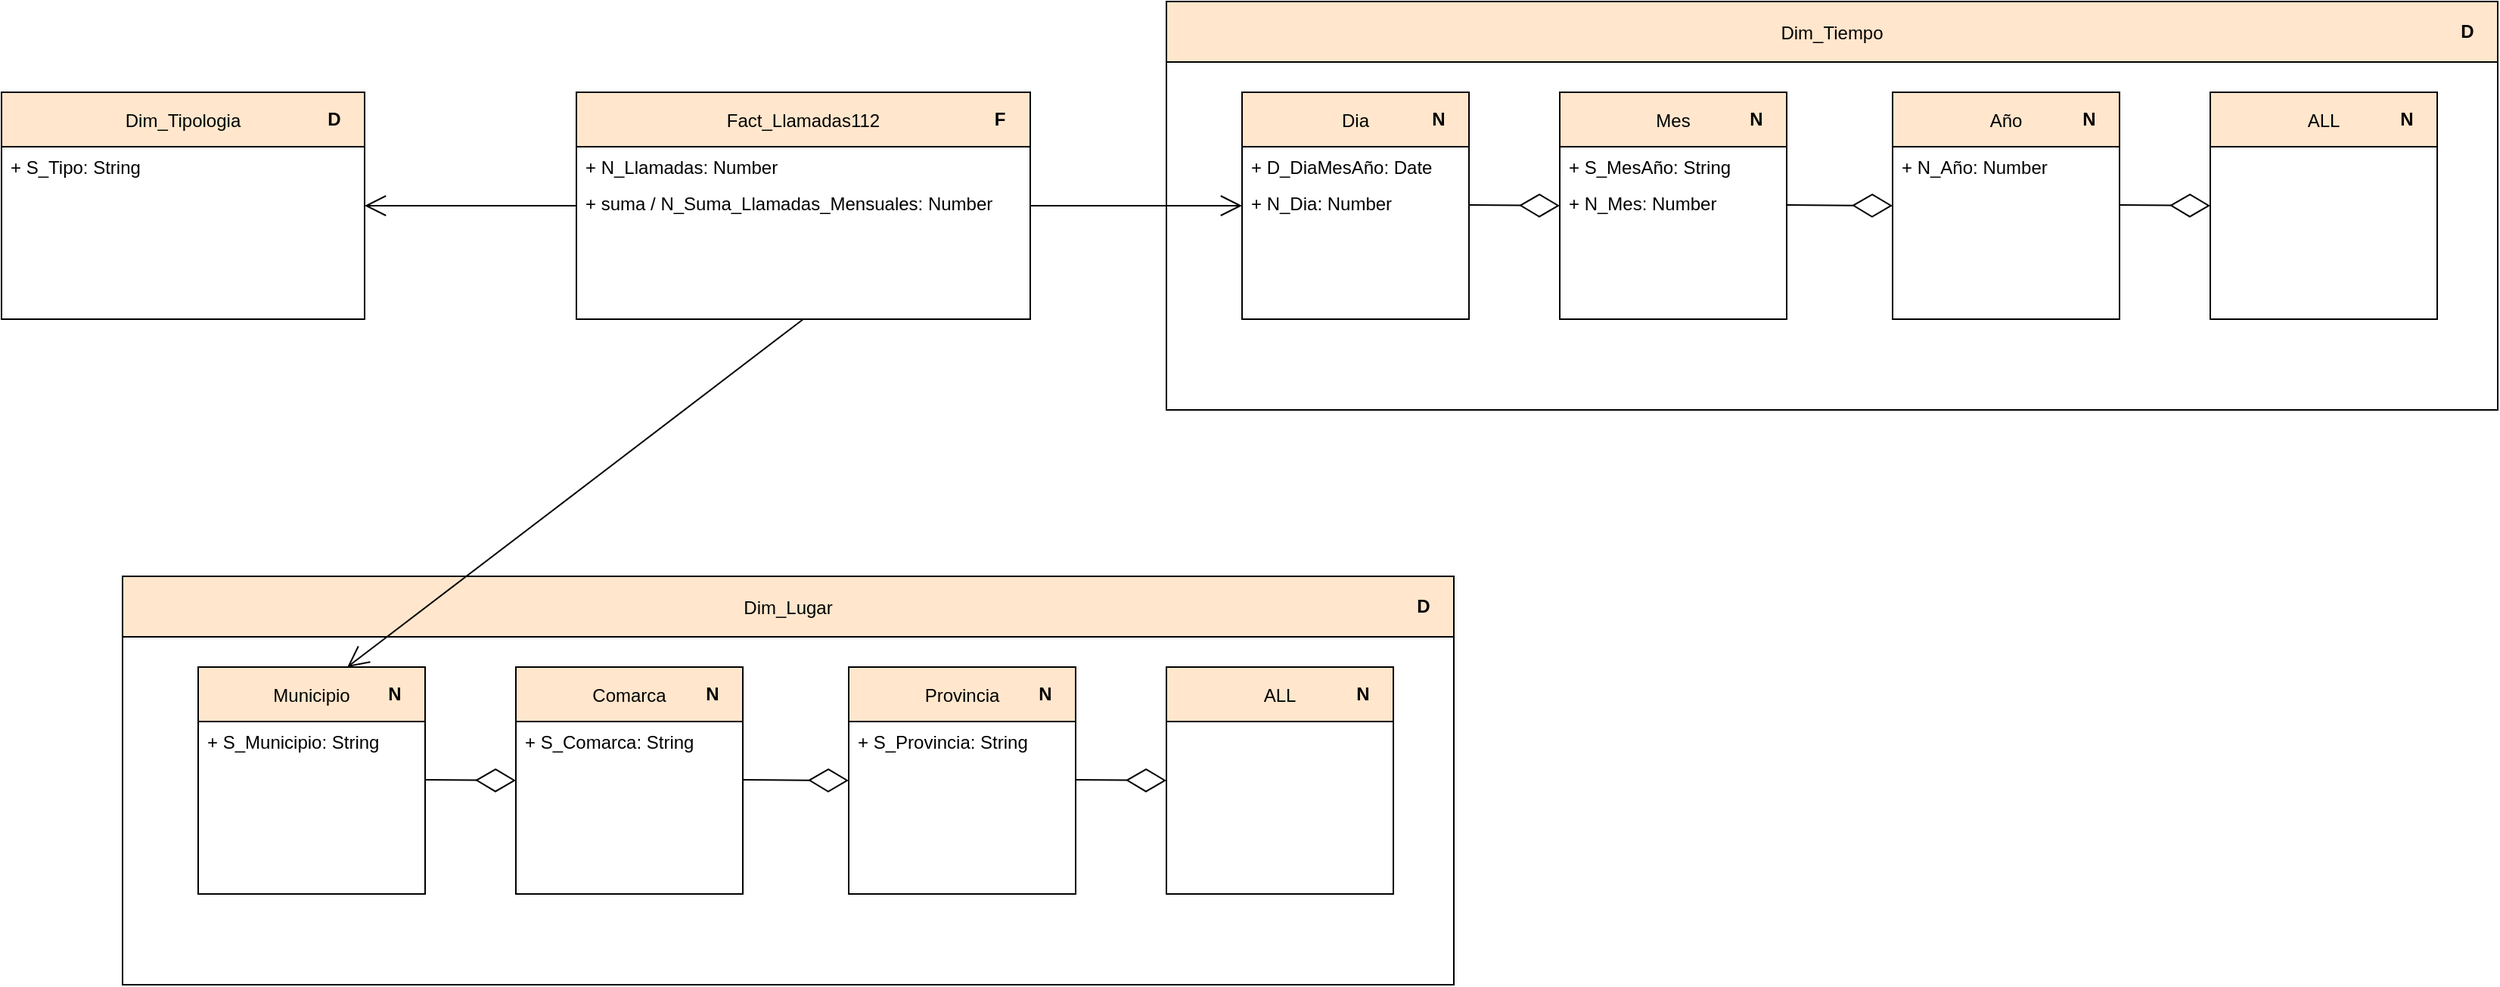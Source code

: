 <mxfile version="14.5.8" type="device" pages="2"><diagram id="H6MYI0yBxrMWSZb5h5Yo" name="Page-1"><mxGraphModel dx="2858" dy="1189" grid="1" gridSize="10" guides="1" tooltips="1" connect="1" arrows="1" fold="1" page="1" pageScale="1" pageWidth="827" pageHeight="1169" math="0" shadow="0"><root><mxCell id="0"/><mxCell id="1" parent="0"/><mxCell id="MbLJfP6k3wmLxdEg1Fj_-20" value="" style="rounded=0;whiteSpace=wrap;html=1;" parent="1" vertex="1"><mxGeometry x="330" y="390" width="300" height="150" as="geometry"/></mxCell><mxCell id="MbLJfP6k3wmLxdEg1Fj_-22" value="Fact_Llamadas112" style="text;align=center;fontStyle=0;verticalAlign=middle;spacingLeft=3;spacingRight=3;rotatable=0;points=[[0,0.5],[1,0.5]];portConstraint=eastwest;fillColor=#ffe6cc;strokeColor=#000000;" parent="1" vertex="1"><mxGeometry x="330" y="390" width="300" height="36" as="geometry"/></mxCell><mxCell id="MbLJfP6k3wmLxdEg1Fj_-24" value="F" style="text;html=1;strokeColor=none;fillColor=none;align=center;verticalAlign=middle;whiteSpace=wrap;rounded=0;fontStyle=1" parent="1" vertex="1"><mxGeometry x="590" y="398" width="40" height="20" as="geometry"/></mxCell><mxCell id="MbLJfP6k3wmLxdEg1Fj_-26" value="" style="rounded=0;whiteSpace=wrap;html=1;" parent="1" vertex="1"><mxGeometry x="720" y="330" width="880" height="270" as="geometry"/></mxCell><mxCell id="MbLJfP6k3wmLxdEg1Fj_-27" value="Dim_Tiempo" style="text;align=center;fontStyle=0;verticalAlign=middle;spacingLeft=3;spacingRight=3;rotatable=0;points=[[0,0.5],[1,0.5]];portConstraint=eastwest;labelBorderColor=none;fillColor=#ffe6cc;strokeColor=#000000;" parent="1" vertex="1"><mxGeometry x="720" y="330" width="880" height="40" as="geometry"/></mxCell><mxCell id="MbLJfP6k3wmLxdEg1Fj_-29" value="D" style="text;html=1;strokeColor=none;fillColor=none;align=center;verticalAlign=middle;whiteSpace=wrap;rounded=0;fontStyle=1" parent="1" vertex="1"><mxGeometry x="1560" y="340" width="40" height="20" as="geometry"/></mxCell><mxCell id="MbLJfP6k3wmLxdEg1Fj_-32" value="" style="rounded=0;whiteSpace=wrap;html=1;" parent="1" vertex="1"><mxGeometry x="770" y="390" width="150" height="150" as="geometry"/></mxCell><mxCell id="MbLJfP6k3wmLxdEg1Fj_-33" value="Dia" style="text;align=center;fontStyle=0;verticalAlign=middle;spacingLeft=3;spacingRight=3;rotatable=0;points=[[0,0.5],[1,0.5]];portConstraint=eastwest;fillColor=#ffe6cc;strokeColor=#000000;" parent="1" vertex="1"><mxGeometry x="770" y="390" width="150" height="36" as="geometry"/></mxCell><mxCell id="MbLJfP6k3wmLxdEg1Fj_-34" value="N" style="text;html=1;strokeColor=none;fillColor=none;align=center;verticalAlign=middle;whiteSpace=wrap;rounded=0;fontStyle=1" parent="1" vertex="1"><mxGeometry x="880" y="398" width="40" height="20" as="geometry"/></mxCell><mxCell id="MbLJfP6k3wmLxdEg1Fj_-35" value="" style="rounded=0;whiteSpace=wrap;html=1;" parent="1" vertex="1"><mxGeometry x="980" y="390" width="150" height="150" as="geometry"/></mxCell><mxCell id="MbLJfP6k3wmLxdEg1Fj_-36" value="Mes" style="text;align=center;fontStyle=0;verticalAlign=middle;spacingLeft=3;spacingRight=3;rotatable=0;points=[[0,0.5],[1,0.5]];portConstraint=eastwest;fillColor=#ffe6cc;strokeColor=#000000;" parent="1" vertex="1"><mxGeometry x="980" y="390" width="150" height="36" as="geometry"/></mxCell><mxCell id="MbLJfP6k3wmLxdEg1Fj_-37" value="N" style="text;html=1;strokeColor=none;fillColor=none;align=center;verticalAlign=middle;whiteSpace=wrap;rounded=0;fontStyle=1" parent="1" vertex="1"><mxGeometry x="1090" y="398" width="40" height="20" as="geometry"/></mxCell><mxCell id="MbLJfP6k3wmLxdEg1Fj_-38" value="" style="rounded=0;whiteSpace=wrap;html=1;" parent="1" vertex="1"><mxGeometry x="1200" y="390" width="150" height="150" as="geometry"/></mxCell><mxCell id="MbLJfP6k3wmLxdEg1Fj_-39" value="Año" style="text;align=center;fontStyle=0;verticalAlign=middle;spacingLeft=3;spacingRight=3;rotatable=0;points=[[0,0.5],[1,0.5]];portConstraint=eastwest;fillColor=#ffe6cc;strokeColor=#000000;" parent="1" vertex="1"><mxGeometry x="1200" y="390" width="150" height="36" as="geometry"/></mxCell><mxCell id="MbLJfP6k3wmLxdEg1Fj_-40" value="N" style="text;html=1;strokeColor=none;fillColor=none;align=center;verticalAlign=middle;whiteSpace=wrap;rounded=0;fontStyle=1" parent="1" vertex="1"><mxGeometry x="1310" y="398" width="40" height="20" as="geometry"/></mxCell><mxCell id="MbLJfP6k3wmLxdEg1Fj_-43" value="" style="endArrow=open;endFill=1;endSize=12;html=1;exitX=1;exitY=0.5;exitDx=0;exitDy=0;" parent="1" source="MbLJfP6k3wmLxdEg1Fj_-20" target="MbLJfP6k3wmLxdEg1Fj_-32" edge="1"><mxGeometry width="160" relative="1" as="geometry"><mxPoint x="810" y="360" as="sourcePoint"/><mxPoint x="970" y="360" as="targetPoint"/></mxGeometry></mxCell><mxCell id="MbLJfP6k3wmLxdEg1Fj_-44" value="" style="endArrow=diamondThin;endFill=0;endSize=24;html=1;entryX=0;entryY=0.5;entryDx=0;entryDy=0;" parent="1" target="MbLJfP6k3wmLxdEg1Fj_-35" edge="1"><mxGeometry width="160" relative="1" as="geometry"><mxPoint x="920" y="464.5" as="sourcePoint"/><mxPoint x="1080" y="464.5" as="targetPoint"/></mxGeometry></mxCell><mxCell id="MbLJfP6k3wmLxdEg1Fj_-45" value="" style="endArrow=diamondThin;endFill=0;endSize=24;html=1;entryX=0;entryY=0.5;entryDx=0;entryDy=0;" parent="1" target="MbLJfP6k3wmLxdEg1Fj_-38" edge="1"><mxGeometry width="160" relative="1" as="geometry"><mxPoint x="1130" y="464.5" as="sourcePoint"/><mxPoint x="1190" y="465" as="targetPoint"/></mxGeometry></mxCell><mxCell id="MbLJfP6k3wmLxdEg1Fj_-46" value="" style="rounded=0;whiteSpace=wrap;html=1;" parent="1" vertex="1"><mxGeometry x="1410" y="390" width="150" height="150" as="geometry"/></mxCell><mxCell id="MbLJfP6k3wmLxdEg1Fj_-47" value="ALL" style="text;align=center;fontStyle=0;verticalAlign=middle;spacingLeft=3;spacingRight=3;rotatable=0;points=[[0,0.5],[1,0.5]];portConstraint=eastwest;fillColor=#ffe6cc;strokeColor=#000000;" parent="1" vertex="1"><mxGeometry x="1410" y="390" width="150" height="36" as="geometry"/></mxCell><mxCell id="MbLJfP6k3wmLxdEg1Fj_-48" value="N" style="text;html=1;strokeColor=none;fillColor=none;align=center;verticalAlign=middle;whiteSpace=wrap;rounded=0;fontStyle=1" parent="1" vertex="1"><mxGeometry x="1520" y="398" width="40" height="20" as="geometry"/></mxCell><mxCell id="MbLJfP6k3wmLxdEg1Fj_-49" value="" style="endArrow=diamondThin;endFill=0;endSize=24;html=1;" parent="1" edge="1"><mxGeometry width="160" relative="1" as="geometry"><mxPoint x="1350" y="464.5" as="sourcePoint"/><mxPoint x="1410" y="465" as="targetPoint"/></mxGeometry></mxCell><mxCell id="MbLJfP6k3wmLxdEg1Fj_-50" value="" style="rounded=0;whiteSpace=wrap;html=1;" parent="1" vertex="1"><mxGeometry x="30" y="710" width="880" height="270" as="geometry"/></mxCell><mxCell id="MbLJfP6k3wmLxdEg1Fj_-51" value="Dim_Lugar" style="text;align=center;fontStyle=0;verticalAlign=middle;spacingLeft=3;spacingRight=3;rotatable=0;points=[[0,0.5],[1,0.5]];portConstraint=eastwest;labelBorderColor=none;fillColor=#ffe6cc;strokeColor=#000000;" parent="1" vertex="1"><mxGeometry x="30" y="710" width="880" height="40" as="geometry"/></mxCell><mxCell id="MbLJfP6k3wmLxdEg1Fj_-52" value="D" style="text;html=1;strokeColor=none;fillColor=none;align=center;verticalAlign=middle;whiteSpace=wrap;rounded=0;fontStyle=1" parent="1" vertex="1"><mxGeometry x="870" y="720" width="40" height="20" as="geometry"/></mxCell><mxCell id="MbLJfP6k3wmLxdEg1Fj_-53" value="" style="rounded=0;whiteSpace=wrap;html=1;" parent="1" vertex="1"><mxGeometry x="80" y="770" width="150" height="150" as="geometry"/></mxCell><mxCell id="MbLJfP6k3wmLxdEg1Fj_-54" value="Municipio" style="text;align=center;fontStyle=0;verticalAlign=middle;spacingLeft=3;spacingRight=3;rotatable=0;points=[[0,0.5],[1,0.5]];portConstraint=eastwest;fillColor=#ffe6cc;strokeColor=#000000;" parent="1" vertex="1"><mxGeometry x="80" y="770" width="150" height="36" as="geometry"/></mxCell><mxCell id="MbLJfP6k3wmLxdEg1Fj_-55" value="N" style="text;html=1;strokeColor=none;fillColor=none;align=center;verticalAlign=middle;whiteSpace=wrap;rounded=0;fontStyle=1" parent="1" vertex="1"><mxGeometry x="190" y="778" width="40" height="20" as="geometry"/></mxCell><mxCell id="MbLJfP6k3wmLxdEg1Fj_-56" value="" style="rounded=0;whiteSpace=wrap;html=1;" parent="1" vertex="1"><mxGeometry x="290" y="770" width="150" height="150" as="geometry"/></mxCell><mxCell id="MbLJfP6k3wmLxdEg1Fj_-57" value="Comarca" style="text;align=center;fontStyle=0;verticalAlign=middle;spacingLeft=3;spacingRight=3;rotatable=0;points=[[0,0.5],[1,0.5]];portConstraint=eastwest;fillColor=#ffe6cc;strokeColor=#000000;" parent="1" vertex="1"><mxGeometry x="290" y="770" width="150" height="36" as="geometry"/></mxCell><mxCell id="MbLJfP6k3wmLxdEg1Fj_-58" value="N" style="text;html=1;strokeColor=none;fillColor=none;align=center;verticalAlign=middle;whiteSpace=wrap;rounded=0;fontStyle=1" parent="1" vertex="1"><mxGeometry x="400" y="778" width="40" height="20" as="geometry"/></mxCell><mxCell id="MbLJfP6k3wmLxdEg1Fj_-59" value="" style="rounded=0;whiteSpace=wrap;html=1;" parent="1" vertex="1"><mxGeometry x="510" y="770" width="150" height="150" as="geometry"/></mxCell><mxCell id="MbLJfP6k3wmLxdEg1Fj_-60" value="Provincia" style="text;align=center;fontStyle=0;verticalAlign=middle;spacingLeft=3;spacingRight=3;rotatable=0;points=[[0,0.5],[1,0.5]];portConstraint=eastwest;fillColor=#ffe6cc;strokeColor=#000000;" parent="1" vertex="1"><mxGeometry x="510" y="770" width="150" height="36" as="geometry"/></mxCell><mxCell id="MbLJfP6k3wmLxdEg1Fj_-61" value="N" style="text;html=1;strokeColor=none;fillColor=none;align=center;verticalAlign=middle;whiteSpace=wrap;rounded=0;fontStyle=1" parent="1" vertex="1"><mxGeometry x="620" y="778" width="40" height="20" as="geometry"/></mxCell><mxCell id="MbLJfP6k3wmLxdEg1Fj_-62" value="" style="endArrow=diamondThin;endFill=0;endSize=24;html=1;entryX=0;entryY=0.5;entryDx=0;entryDy=0;" parent="1" target="MbLJfP6k3wmLxdEg1Fj_-56" edge="1"><mxGeometry width="160" relative="1" as="geometry"><mxPoint x="230.0" y="844.5" as="sourcePoint"/><mxPoint x="390" y="844.5" as="targetPoint"/></mxGeometry></mxCell><mxCell id="MbLJfP6k3wmLxdEg1Fj_-63" value="" style="endArrow=diamondThin;endFill=0;endSize=24;html=1;entryX=0;entryY=0.5;entryDx=0;entryDy=0;" parent="1" target="MbLJfP6k3wmLxdEg1Fj_-59" edge="1"><mxGeometry width="160" relative="1" as="geometry"><mxPoint x="440.0" y="844.5" as="sourcePoint"/><mxPoint x="500" y="845" as="targetPoint"/></mxGeometry></mxCell><mxCell id="MbLJfP6k3wmLxdEg1Fj_-64" value="" style="rounded=0;whiteSpace=wrap;html=1;" parent="1" vertex="1"><mxGeometry x="720" y="770" width="150" height="150" as="geometry"/></mxCell><mxCell id="MbLJfP6k3wmLxdEg1Fj_-65" value="ALL" style="text;align=center;fontStyle=0;verticalAlign=middle;spacingLeft=3;spacingRight=3;rotatable=0;points=[[0,0.5],[1,0.5]];portConstraint=eastwest;fillColor=#ffe6cc;strokeColor=#000000;" parent="1" vertex="1"><mxGeometry x="720" y="770" width="150" height="36" as="geometry"/></mxCell><mxCell id="MbLJfP6k3wmLxdEg1Fj_-66" value="N" style="text;html=1;strokeColor=none;fillColor=none;align=center;verticalAlign=middle;whiteSpace=wrap;rounded=0;fontStyle=1" parent="1" vertex="1"><mxGeometry x="830" y="778" width="40" height="20" as="geometry"/></mxCell><mxCell id="MbLJfP6k3wmLxdEg1Fj_-67" value="" style="endArrow=diamondThin;endFill=0;endSize=24;html=1;" parent="1" edge="1"><mxGeometry width="160" relative="1" as="geometry"><mxPoint x="660.0" y="844.5" as="sourcePoint"/><mxPoint x="720.0" y="845.0" as="targetPoint"/></mxGeometry></mxCell><mxCell id="MbLJfP6k3wmLxdEg1Fj_-68" value="" style="endArrow=open;endFill=1;endSize=12;html=1;exitX=0.5;exitY=1;exitDx=0;exitDy=0;" parent="1" source="MbLJfP6k3wmLxdEg1Fj_-20" target="MbLJfP6k3wmLxdEg1Fj_-54" edge="1"><mxGeometry width="160" relative="1" as="geometry"><mxPoint x="410" y="690" as="sourcePoint"/><mxPoint x="570" y="690" as="targetPoint"/></mxGeometry></mxCell><mxCell id="MbLJfP6k3wmLxdEg1Fj_-69" value="" style="rounded=0;whiteSpace=wrap;html=1;" parent="1" vertex="1"><mxGeometry x="-50" y="390" width="240" height="150" as="geometry"/></mxCell><mxCell id="MbLJfP6k3wmLxdEg1Fj_-70" value="Dim_Tipologia" style="text;align=center;fontStyle=0;verticalAlign=middle;spacingLeft=3;spacingRight=3;rotatable=0;points=[[0,0.5],[1,0.5]];portConstraint=eastwest;fillColor=#ffe6cc;strokeColor=#000000;" parent="1" vertex="1"><mxGeometry x="-50" y="390" width="240" height="36" as="geometry"/></mxCell><mxCell id="MbLJfP6k3wmLxdEg1Fj_-71" value="D" style="text;html=1;strokeColor=none;fillColor=none;align=center;verticalAlign=middle;whiteSpace=wrap;rounded=0;fontStyle=1" parent="1" vertex="1"><mxGeometry x="150" y="398" width="40" height="20" as="geometry"/></mxCell><mxCell id="MbLJfP6k3wmLxdEg1Fj_-73" value="" style="endArrow=open;endFill=1;endSize=12;html=1;exitX=0;exitY=0.5;exitDx=0;exitDy=0;entryX=1;entryY=0.5;entryDx=0;entryDy=0;" parent="1" source="MbLJfP6k3wmLxdEg1Fj_-20" target="MbLJfP6k3wmLxdEg1Fj_-69" edge="1"><mxGeometry width="160" relative="1" as="geometry"><mxPoint x="210" y="570" as="sourcePoint"/><mxPoint x="370" y="570" as="targetPoint"/></mxGeometry></mxCell><mxCell id="556kb_g2edHpfZYSTAom-3" value="+ N_Llamadas: Number" style="text;strokeColor=none;fillColor=none;align=left;verticalAlign=top;spacingLeft=4;spacingRight=4;overflow=hidden;rotatable=0;points=[[0,0.5],[1,0.5]];portConstraint=eastwest;" parent="1" vertex="1"><mxGeometry x="330" y="426" width="300" height="26" as="geometry"/></mxCell><mxCell id="556kb_g2edHpfZYSTAom-4" value="+ suma / N_Suma_Llamadas_Mensuales: Number" style="text;strokeColor=none;fillColor=none;align=left;verticalAlign=top;spacingLeft=4;spacingRight=4;overflow=hidden;rotatable=0;points=[[0,0.5],[1,0.5]];portConstraint=eastwest;" parent="1" vertex="1"><mxGeometry x="330" y="450" width="300" height="26" as="geometry"/></mxCell><mxCell id="556kb_g2edHpfZYSTAom-5" value="+ S_Tipo: String" style="text;strokeColor=none;fillColor=none;align=left;verticalAlign=top;spacingLeft=4;spacingRight=4;overflow=hidden;rotatable=0;points=[[0,0.5],[1,0.5]];portConstraint=eastwest;" parent="1" vertex="1"><mxGeometry x="-50" y="426" width="240" height="26" as="geometry"/></mxCell><mxCell id="556kb_g2edHpfZYSTAom-6" value="+ D_DiaMesAño: Date" style="text;strokeColor=none;fillColor=none;align=left;verticalAlign=top;spacingLeft=4;spacingRight=4;overflow=hidden;rotatable=0;points=[[0,0.5],[1,0.5]];portConstraint=eastwest;" parent="1" vertex="1"><mxGeometry x="770" y="426" width="150" height="26" as="geometry"/></mxCell><mxCell id="556kb_g2edHpfZYSTAom-7" value="+ S_MesAño: String" style="text;strokeColor=none;fillColor=none;align=left;verticalAlign=top;spacingLeft=4;spacingRight=4;overflow=hidden;rotatable=0;points=[[0,0.5],[1,0.5]];portConstraint=eastwest;" parent="1" vertex="1"><mxGeometry x="980" y="426" width="150" height="26" as="geometry"/></mxCell><mxCell id="556kb_g2edHpfZYSTAom-8" value="+ N_Año: Number" style="text;strokeColor=none;fillColor=none;align=left;verticalAlign=top;spacingLeft=4;spacingRight=4;overflow=hidden;rotatable=0;points=[[0,0.5],[1,0.5]];portConstraint=eastwest;" parent="1" vertex="1"><mxGeometry x="1200" y="426" width="150" height="26" as="geometry"/></mxCell><mxCell id="556kb_g2edHpfZYSTAom-9" value="+ S_Municipio: String" style="text;strokeColor=none;fillColor=none;align=left;verticalAlign=top;spacingLeft=4;spacingRight=4;overflow=hidden;rotatable=0;points=[[0,0.5],[1,0.5]];portConstraint=eastwest;" parent="1" vertex="1"><mxGeometry x="80" y="806" width="150" height="26" as="geometry"/></mxCell><mxCell id="556kb_g2edHpfZYSTAom-10" value="+ S_Comarca: String" style="text;strokeColor=none;fillColor=none;align=left;verticalAlign=top;spacingLeft=4;spacingRight=4;overflow=hidden;rotatable=0;points=[[0,0.5],[1,0.5]];portConstraint=eastwest;" parent="1" vertex="1"><mxGeometry x="290" y="806" width="150" height="26" as="geometry"/></mxCell><mxCell id="556kb_g2edHpfZYSTAom-11" value="+ S_Provincia: String" style="text;strokeColor=none;fillColor=none;align=left;verticalAlign=top;spacingLeft=4;spacingRight=4;overflow=hidden;rotatable=0;points=[[0,0.5],[1,0.5]];portConstraint=eastwest;" parent="1" vertex="1"><mxGeometry x="510" y="806" width="150" height="26" as="geometry"/></mxCell><mxCell id="ITJOPbkztZmmqqor7JGg-2" value="+ N_Dia: Number" style="text;strokeColor=none;fillColor=none;align=left;verticalAlign=top;spacingLeft=4;spacingRight=4;overflow=hidden;rotatable=0;points=[[0,0.5],[1,0.5]];portConstraint=eastwest;" parent="1" vertex="1"><mxGeometry x="770" y="450" width="150" height="26" as="geometry"/></mxCell><mxCell id="ITJOPbkztZmmqqor7JGg-3" value="+ N_Mes: Number" style="text;strokeColor=none;fillColor=none;align=left;verticalAlign=top;spacingLeft=4;spacingRight=4;overflow=hidden;rotatable=0;points=[[0,0.5],[1,0.5]];portConstraint=eastwest;" parent="1" vertex="1"><mxGeometry x="980" y="450" width="150" height="26" as="geometry"/></mxCell></root></mxGraphModel></diagram><diagram id="9WS3Igpi5aEYkg-xmK3v" name="Page-2"><mxGraphModel dx="2012" dy="693" grid="1" gridSize="10" guides="1" tooltips="1" connect="1" arrows="1" fold="1" page="1" pageScale="1" pageWidth="827" pageHeight="1169" math="0" shadow="0"><root><mxCell id="jsYNys1oTLvngApi34OD-0"/><mxCell id="jsYNys1oTLvngApi34OD-1" parent="jsYNys1oTLvngApi34OD-0"/><mxCell id="jsYNys1oTLvngApi34OD-2" value="" style="rounded=0;whiteSpace=wrap;html=1;" vertex="1" parent="jsYNys1oTLvngApi34OD-1"><mxGeometry x="330" y="350" width="300" height="230" as="geometry"/></mxCell><mxCell id="jsYNys1oTLvngApi34OD-3" value="Fact_Llamadas112" style="text;align=center;fontStyle=0;verticalAlign=middle;spacingLeft=3;spacingRight=3;rotatable=0;points=[[0,0.5],[1,0.5]];portConstraint=eastwest;fillColor=#ffe6cc;strokeColor=#000000;" vertex="1" parent="jsYNys1oTLvngApi34OD-1"><mxGeometry x="330" y="350" width="300" height="36" as="geometry"/></mxCell><mxCell id="jsYNys1oTLvngApi34OD-4" value="F" style="text;html=1;strokeColor=none;fillColor=none;align=center;verticalAlign=middle;whiteSpace=wrap;rounded=0;fontStyle=1" vertex="1" parent="jsYNys1oTLvngApi34OD-1"><mxGeometry x="590" y="358" width="40" height="20" as="geometry"/></mxCell><mxCell id="jsYNys1oTLvngApi34OD-5" value="" style="rounded=0;whiteSpace=wrap;html=1;" vertex="1" parent="jsYNys1oTLvngApi34OD-1"><mxGeometry x="730" y="350" width="300" height="230" as="geometry"/></mxCell><mxCell id="jsYNys1oTLvngApi34OD-6" value="Dim_Tiempo" style="text;align=center;fontStyle=0;verticalAlign=middle;spacingLeft=3;spacingRight=3;rotatable=0;points=[[0,0.5],[1,0.5]];portConstraint=eastwest;labelBorderColor=none;fillColor=#ffe6cc;strokeColor=#000000;" vertex="1" parent="jsYNys1oTLvngApi34OD-1"><mxGeometry x="730" y="350" width="300" height="40" as="geometry"/></mxCell><mxCell id="jsYNys1oTLvngApi34OD-7" value="D" style="text;html=1;strokeColor=none;fillColor=none;align=center;verticalAlign=middle;whiteSpace=wrap;rounded=0;fontStyle=1" vertex="1" parent="jsYNys1oTLvngApi34OD-1"><mxGeometry x="990" y="358" width="40" height="20" as="geometry"/></mxCell><mxCell id="jsYNys1oTLvngApi34OD-24" value="" style="rounded=0;whiteSpace=wrap;html=1;" vertex="1" parent="jsYNys1oTLvngApi34OD-1"><mxGeometry x="330" y="660" width="300" height="270" as="geometry"/></mxCell><mxCell id="jsYNys1oTLvngApi34OD-25" value="Dim_Lugar" style="text;align=center;fontStyle=0;verticalAlign=middle;spacingLeft=3;spacingRight=3;rotatable=0;points=[[0,0.5],[1,0.5]];portConstraint=eastwest;labelBorderColor=none;fillColor=#ffe6cc;strokeColor=#000000;" vertex="1" parent="jsYNys1oTLvngApi34OD-1"><mxGeometry x="330" y="660" width="300" height="40" as="geometry"/></mxCell><mxCell id="jsYNys1oTLvngApi34OD-26" value="D" style="text;html=1;strokeColor=none;fillColor=none;align=center;verticalAlign=middle;whiteSpace=wrap;rounded=0;fontStyle=1" vertex="1" parent="jsYNys1oTLvngApi34OD-1"><mxGeometry x="590" y="670" width="40" height="20" as="geometry"/></mxCell><mxCell id="jsYNys1oTLvngApi34OD-43" value="" style="rounded=0;whiteSpace=wrap;html=1;" vertex="1" parent="jsYNys1oTLvngApi34OD-1"><mxGeometry x="-70" y="350" width="300" height="230" as="geometry"/></mxCell><mxCell id="jsYNys1oTLvngApi34OD-44" value="Dim_Tipologia" style="text;align=center;fontStyle=0;verticalAlign=middle;spacingLeft=3;spacingRight=3;rotatable=0;points=[[0,0.5],[1,0.5]];portConstraint=eastwest;fillColor=#ffe6cc;strokeColor=#000000;" vertex="1" parent="jsYNys1oTLvngApi34OD-1"><mxGeometry x="-70" y="350" width="300" height="36" as="geometry"/></mxCell><mxCell id="jsYNys1oTLvngApi34OD-45" value="D" style="text;html=1;strokeColor=none;fillColor=none;align=center;verticalAlign=middle;whiteSpace=wrap;rounded=0;fontStyle=1" vertex="1" parent="jsYNys1oTLvngApi34OD-1"><mxGeometry x="190" y="358" width="40" height="20" as="geometry"/></mxCell><mxCell id="jsYNys1oTLvngApi34OD-59" value="" style="endArrow=none;html=1;entryX=0;entryY=0.5;entryDx=0;entryDy=0;exitX=1;exitY=0.5;exitDx=0;exitDy=0;" edge="1" parent="jsYNys1oTLvngApi34OD-1" source="jsYNys1oTLvngApi34OD-43" target="jsYNys1oTLvngApi34OD-2"><mxGeometry width="50" height="50" relative="1" as="geometry"><mxPoint x="150" y="710" as="sourcePoint"/><mxPoint x="200" y="660" as="targetPoint"/></mxGeometry></mxCell><mxCell id="jsYNys1oTLvngApi34OD-60" value="" style="endArrow=none;html=1;entryX=0;entryY=0.5;entryDx=0;entryDy=0;exitX=1;exitY=0.5;exitDx=0;exitDy=0;" edge="1" parent="jsYNys1oTLvngApi34OD-1" source="jsYNys1oTLvngApi34OD-2" target="jsYNys1oTLvngApi34OD-5"><mxGeometry width="50" height="50" relative="1" as="geometry"><mxPoint x="660" y="480" as="sourcePoint"/><mxPoint x="760" y="480" as="targetPoint"/></mxGeometry></mxCell><mxCell id="jsYNys1oTLvngApi34OD-61" value="" style="endArrow=none;html=1;entryX=0.5;entryY=1;entryDx=0;entryDy=0;exitX=0.5;exitY=0;exitDx=0;exitDy=0;exitPerimeter=0;" edge="1" parent="jsYNys1oTLvngApi34OD-1" source="jsYNys1oTLvngApi34OD-25" target="jsYNys1oTLvngApi34OD-2"><mxGeometry width="50" height="50" relative="1" as="geometry"><mxPoint x="490" y="640" as="sourcePoint"/><mxPoint x="350" y="485" as="targetPoint"/></mxGeometry></mxCell><mxCell id="jsYNys1oTLvngApi34OD-62" value="+ PK_FK_Tipologia (PK): Number" style="text;strokeColor=#666666;fillColor=#f5f5f5;align=left;verticalAlign=top;spacingLeft=4;spacingRight=4;overflow=hidden;rotatable=0;points=[[0,0.5],[1,0.5]];portConstraint=eastwest;fontColor=#333333;" vertex="1" parent="jsYNys1oTLvngApi34OD-1"><mxGeometry x="330" y="386" width="300" height="26" as="geometry"/></mxCell><mxCell id="jsYNys1oTLvngApi34OD-63" value="+ PK_FK_Fecha (PK): Number" style="text;strokeColor=#666666;fillColor=#f5f5f5;align=left;verticalAlign=top;spacingLeft=4;spacingRight=4;overflow=hidden;rotatable=0;points=[[0,0.5],[1,0.5]];portConstraint=eastwest;fontColor=#333333;" vertex="1" parent="jsYNys1oTLvngApi34OD-1"><mxGeometry x="330" y="410" width="300" height="26" as="geometry"/></mxCell><mxCell id="jsYNys1oTLvngApi34OD-64" value="+ PK_FK_Lugar (PK): Number" style="text;strokeColor=#666666;fillColor=#f5f5f5;align=left;verticalAlign=top;spacingLeft=4;spacingRight=4;overflow=hidden;rotatable=0;points=[[0,0.5],[1,0.5]];portConstraint=eastwest;fontColor=#333333;" vertex="1" parent="jsYNys1oTLvngApi34OD-1"><mxGeometry x="330" y="436" width="300" height="26" as="geometry"/></mxCell><mxCell id="jsYNys1oTLvngApi34OD-65" value="+ N_Llamadas: Number" style="text;strokeColor=none;fillColor=none;align=left;verticalAlign=top;spacingLeft=4;spacingRight=4;overflow=hidden;rotatable=0;points=[[0,0.5],[1,0.5]];portConstraint=eastwest;" vertex="1" parent="jsYNys1oTLvngApi34OD-1"><mxGeometry x="330" y="462" width="300" height="26" as="geometry"/></mxCell><mxCell id="jsYNys1oTLvngApi34OD-66" value="+ N_Suma_Llamadas_Mensuales: Number" style="text;strokeColor=none;fillColor=none;align=left;verticalAlign=top;spacingLeft=4;spacingRight=4;overflow=hidden;rotatable=0;points=[[0,0.5],[1,0.5]];portConstraint=eastwest;" vertex="1" parent="jsYNys1oTLvngApi34OD-1"><mxGeometry x="330" y="488" width="300" height="26" as="geometry"/></mxCell><mxCell id="jsYNys1oTLvngApi34OD-67" value="+ PK_Tipologia (PK): Number" style="text;strokeColor=#666666;fillColor=#f5f5f5;align=left;verticalAlign=top;spacingLeft=4;spacingRight=4;overflow=hidden;rotatable=0;points=[[0,0.5],[1,0.5]];portConstraint=eastwest;fontColor=#333333;" vertex="1" parent="jsYNys1oTLvngApi34OD-1"><mxGeometry x="-70" y="386" width="300" height="26" as="geometry"/></mxCell><mxCell id="jsYNys1oTLvngApi34OD-68" value="+ S_Tipo: String" style="text;strokeColor=none;fillColor=none;align=left;verticalAlign=top;spacingLeft=4;spacingRight=4;overflow=hidden;rotatable=0;points=[[0,0.5],[1,0.5]];portConstraint=eastwest;" vertex="1" parent="jsYNys1oTLvngApi34OD-1"><mxGeometry x="-70" y="410" width="300" height="26" as="geometry"/></mxCell><mxCell id="jsYNys1oTLvngApi34OD-69" value="+ PK_Fecha (PK): Number" style="text;strokeColor=#666666;fillColor=#f5f5f5;align=left;verticalAlign=top;spacingLeft=4;spacingRight=4;overflow=hidden;rotatable=0;points=[[0,0.5],[1,0.5]];portConstraint=eastwest;fontColor=#333333;" vertex="1" parent="jsYNys1oTLvngApi34OD-1"><mxGeometry x="730" y="390" width="300" height="26" as="geometry"/></mxCell><mxCell id="jsYNys1oTLvngApi34OD-70" value="+ D_DiaMesAño: Date" style="text;strokeColor=none;fillColor=none;align=left;verticalAlign=top;spacingLeft=4;spacingRight=4;overflow=hidden;rotatable=0;points=[[0,0.5],[1,0.5]];portConstraint=eastwest;" vertex="1" parent="jsYNys1oTLvngApi34OD-1"><mxGeometry x="730" y="416" width="300" height="26" as="geometry"/></mxCell><mxCell id="jsYNys1oTLvngApi34OD-71" value="+ N_Dia: Number" style="text;strokeColor=none;fillColor=none;align=left;verticalAlign=top;spacingLeft=4;spacingRight=4;overflow=hidden;rotatable=0;points=[[0,0.5],[1,0.5]];portConstraint=eastwest;" vertex="1" parent="jsYNys1oTLvngApi34OD-1"><mxGeometry x="730" y="442" width="300" height="26" as="geometry"/></mxCell><mxCell id="jsYNys1oTLvngApi34OD-72" value="+ S_MesAño: String" style="text;strokeColor=none;fillColor=none;align=left;verticalAlign=top;spacingLeft=4;spacingRight=4;overflow=hidden;rotatable=0;points=[[0,0.5],[1,0.5]];portConstraint=eastwest;" vertex="1" parent="jsYNys1oTLvngApi34OD-1"><mxGeometry x="730" y="468" width="300" height="26" as="geometry"/></mxCell><mxCell id="jsYNys1oTLvngApi34OD-73" value="+ N_Mes: Number" style="text;strokeColor=none;fillColor=none;align=left;verticalAlign=top;spacingLeft=4;spacingRight=4;overflow=hidden;rotatable=0;points=[[0,0.5],[1,0.5]];portConstraint=eastwest;" vertex="1" parent="jsYNys1oTLvngApi34OD-1"><mxGeometry x="730" y="494" width="300" height="26" as="geometry"/></mxCell><mxCell id="jsYNys1oTLvngApi34OD-74" value="+ N_Año: Number" style="text;strokeColor=none;fillColor=none;align=left;verticalAlign=top;spacingLeft=4;spacingRight=4;overflow=hidden;rotatable=0;points=[[0,0.5],[1,0.5]];portConstraint=eastwest;" vertex="1" parent="jsYNys1oTLvngApi34OD-1"><mxGeometry x="730" y="520" width="300" height="26" as="geometry"/></mxCell><mxCell id="jsYNys1oTLvngApi34OD-75" value="+ PK_Lugar (PK): Number" style="text;strokeColor=#666666;fillColor=#f5f5f5;align=left;verticalAlign=top;spacingLeft=4;spacingRight=4;overflow=hidden;rotatable=0;points=[[0,0.5],[1,0.5]];portConstraint=eastwest;fontColor=#333333;" vertex="1" parent="jsYNys1oTLvngApi34OD-1"><mxGeometry x="330" y="700" width="300" height="26" as="geometry"/></mxCell><mxCell id="jsYNys1oTLvngApi34OD-76" value="+ S_Provincia: String" style="text;strokeColor=none;fillColor=none;align=left;verticalAlign=top;spacingLeft=4;spacingRight=4;overflow=hidden;rotatable=0;points=[[0,0.5],[1,0.5]];portConstraint=eastwest;" vertex="1" parent="jsYNys1oTLvngApi34OD-1"><mxGeometry x="330" y="726" width="300" height="26" as="geometry"/></mxCell><mxCell id="jsYNys1oTLvngApi34OD-77" value="+ S_Comarca: String" style="text;strokeColor=none;fillColor=none;align=left;verticalAlign=top;spacingLeft=4;spacingRight=4;overflow=hidden;rotatable=0;points=[[0,0.5],[1,0.5]];portConstraint=eastwest;" vertex="1" parent="jsYNys1oTLvngApi34OD-1"><mxGeometry x="330" y="752" width="300" height="26" as="geometry"/></mxCell><mxCell id="jsYNys1oTLvngApi34OD-78" value="+ S_Municipio: String" style="text;strokeColor=none;fillColor=none;align=left;verticalAlign=top;spacingLeft=4;spacingRight=4;overflow=hidden;rotatable=0;points=[[0,0.5],[1,0.5]];portConstraint=eastwest;" vertex="1" parent="jsYNys1oTLvngApi34OD-1"><mxGeometry x="330" y="778" width="300" height="26" as="geometry"/></mxCell></root></mxGraphModel></diagram></mxfile>